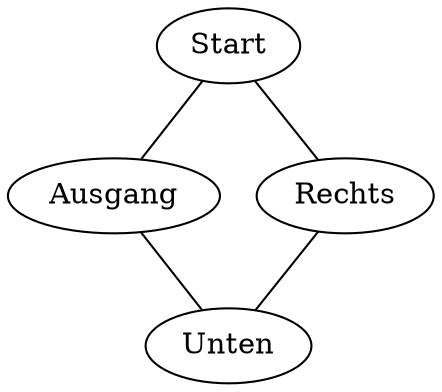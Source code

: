 digraph PMDExampleLevel1 {
edge [dir=none]
Start -> Ausgang
Start -> Rechts
Rechts -> Unten
Ausgang -> Unten
}
